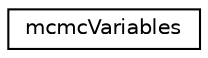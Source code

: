 digraph "Graphical Class Hierarchy"
{
  edge [fontname="Helvetica",fontsize="10",labelfontname="Helvetica",labelfontsize="10"];
  node [fontname="Helvetica",fontsize="10",shape=record];
  rankdir="LR";
  Node0 [label="mcmcVariables",height=0.2,width=0.4,color="black", fillcolor="white", style="filled",URL="$d3/d9a/structmcmcVariables.html"];
}
